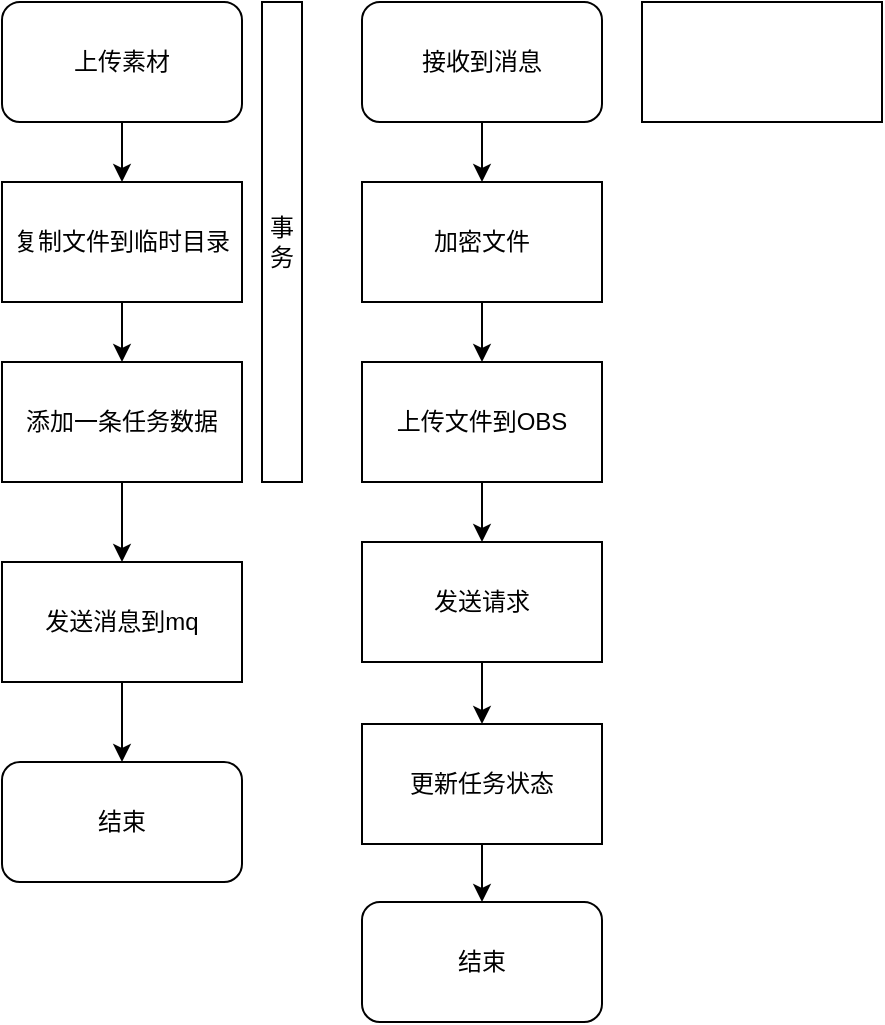 <mxfile version="14.6.13" type="device"><diagram id="FAfaiRusdLFOmIuF6vHo" name="第 1 页"><mxGraphModel dx="1038" dy="607" grid="1" gridSize="10" guides="1" tooltips="1" connect="1" arrows="1" fold="1" page="1" pageScale="1" pageWidth="827" pageHeight="1169" math="0" shadow="0"><root><mxCell id="0"/><mxCell id="1" parent="0"/><mxCell id="3oEHWPjE4D8jv550Xu0G-21" style="edgeStyle=orthogonalEdgeStyle;rounded=0;orthogonalLoop=1;jettySize=auto;html=1;exitX=0.5;exitY=1;exitDx=0;exitDy=0;entryX=0.5;entryY=0;entryDx=0;entryDy=0;" edge="1" parent="1" source="3oEHWPjE4D8jv550Xu0G-1" target="3oEHWPjE4D8jv550Xu0G-3"><mxGeometry relative="1" as="geometry"/></mxCell><mxCell id="3oEHWPjE4D8jv550Xu0G-1" value="上传文件到OBS" style="rounded=0;whiteSpace=wrap;html=1;" vertex="1" parent="1"><mxGeometry x="190" y="190" width="120" height="60" as="geometry"/></mxCell><mxCell id="3oEHWPjE4D8jv550Xu0G-14" style="edgeStyle=orthogonalEdgeStyle;rounded=0;orthogonalLoop=1;jettySize=auto;html=1;exitX=0.5;exitY=1;exitDx=0;exitDy=0;entryX=0.5;entryY=0;entryDx=0;entryDy=0;" edge="1" parent="1" source="3oEHWPjE4D8jv550Xu0G-2" target="3oEHWPjE4D8jv550Xu0G-8"><mxGeometry relative="1" as="geometry"/></mxCell><mxCell id="3oEHWPjE4D8jv550Xu0G-2" value="复制文件到临时目录" style="rounded=0;whiteSpace=wrap;html=1;" vertex="1" parent="1"><mxGeometry x="10" y="100" width="120" height="60" as="geometry"/></mxCell><mxCell id="3oEHWPjE4D8jv550Xu0G-22" style="edgeStyle=orthogonalEdgeStyle;rounded=0;orthogonalLoop=1;jettySize=auto;html=1;exitX=0.5;exitY=1;exitDx=0;exitDy=0;entryX=0.5;entryY=0;entryDx=0;entryDy=0;" edge="1" parent="1" source="3oEHWPjE4D8jv550Xu0G-3" target="3oEHWPjE4D8jv550Xu0G-9"><mxGeometry relative="1" as="geometry"/></mxCell><mxCell id="3oEHWPjE4D8jv550Xu0G-3" value="发送请求" style="rounded=0;whiteSpace=wrap;html=1;" vertex="1" parent="1"><mxGeometry x="190" y="280" width="120" height="60" as="geometry"/></mxCell><mxCell id="3oEHWPjE4D8jv550Xu0G-16" style="edgeStyle=orthogonalEdgeStyle;rounded=0;orthogonalLoop=1;jettySize=auto;html=1;exitX=0.5;exitY=1;exitDx=0;exitDy=0;entryX=0.5;entryY=0;entryDx=0;entryDy=0;" edge="1" parent="1" source="3oEHWPjE4D8jv550Xu0G-4" target="3oEHWPjE4D8jv550Xu0G-12"><mxGeometry relative="1" as="geometry"/></mxCell><mxCell id="3oEHWPjE4D8jv550Xu0G-4" value="发送消息到mq" style="rounded=0;whiteSpace=wrap;html=1;" vertex="1" parent="1"><mxGeometry x="10" y="290" width="120" height="60" as="geometry"/></mxCell><mxCell id="3oEHWPjE4D8jv550Xu0G-13" style="edgeStyle=orthogonalEdgeStyle;rounded=0;orthogonalLoop=1;jettySize=auto;html=1;exitX=0.5;exitY=1;exitDx=0;exitDy=0;entryX=0.5;entryY=0;entryDx=0;entryDy=0;" edge="1" parent="1" source="3oEHWPjE4D8jv550Xu0G-5" target="3oEHWPjE4D8jv550Xu0G-2"><mxGeometry relative="1" as="geometry"/></mxCell><mxCell id="3oEHWPjE4D8jv550Xu0G-5" value="上传素材" style="rounded=1;whiteSpace=wrap;html=1;" vertex="1" parent="1"><mxGeometry x="10" y="10" width="120" height="60" as="geometry"/></mxCell><mxCell id="3oEHWPjE4D8jv550Xu0G-20" style="edgeStyle=orthogonalEdgeStyle;rounded=0;orthogonalLoop=1;jettySize=auto;html=1;exitX=0.5;exitY=1;exitDx=0;exitDy=0;entryX=0.5;entryY=0;entryDx=0;entryDy=0;" edge="1" parent="1" source="3oEHWPjE4D8jv550Xu0G-7" target="3oEHWPjE4D8jv550Xu0G-1"><mxGeometry relative="1" as="geometry"/></mxCell><mxCell id="3oEHWPjE4D8jv550Xu0G-7" value="加密文件" style="rounded=0;whiteSpace=wrap;html=1;" vertex="1" parent="1"><mxGeometry x="190" y="100" width="120" height="60" as="geometry"/></mxCell><mxCell id="3oEHWPjE4D8jv550Xu0G-15" style="edgeStyle=orthogonalEdgeStyle;rounded=0;orthogonalLoop=1;jettySize=auto;html=1;exitX=0.5;exitY=1;exitDx=0;exitDy=0;" edge="1" parent="1" source="3oEHWPjE4D8jv550Xu0G-8" target="3oEHWPjE4D8jv550Xu0G-4"><mxGeometry relative="1" as="geometry"/></mxCell><mxCell id="3oEHWPjE4D8jv550Xu0G-8" value="添加一条任务数据" style="rounded=0;whiteSpace=wrap;html=1;" vertex="1" parent="1"><mxGeometry x="10" y="190" width="120" height="60" as="geometry"/></mxCell><mxCell id="3oEHWPjE4D8jv550Xu0G-23" style="edgeStyle=orthogonalEdgeStyle;rounded=0;orthogonalLoop=1;jettySize=auto;html=1;exitX=0.5;exitY=1;exitDx=0;exitDy=0;entryX=0.5;entryY=0;entryDx=0;entryDy=0;" edge="1" parent="1" source="3oEHWPjE4D8jv550Xu0G-9" target="3oEHWPjE4D8jv550Xu0G-11"><mxGeometry relative="1" as="geometry"/></mxCell><mxCell id="3oEHWPjE4D8jv550Xu0G-9" value="更新任务状态" style="rounded=0;whiteSpace=wrap;html=1;" vertex="1" parent="1"><mxGeometry x="190" y="371" width="120" height="60" as="geometry"/></mxCell><mxCell id="3oEHWPjE4D8jv550Xu0G-10" value="" style="rounded=0;whiteSpace=wrap;html=1;" vertex="1" parent="1"><mxGeometry x="330" y="10" width="120" height="60" as="geometry"/></mxCell><mxCell id="3oEHWPjE4D8jv550Xu0G-11" value="结束" style="rounded=1;whiteSpace=wrap;html=1;" vertex="1" parent="1"><mxGeometry x="190" y="460" width="120" height="60" as="geometry"/></mxCell><mxCell id="3oEHWPjE4D8jv550Xu0G-12" value="结束" style="rounded=1;whiteSpace=wrap;html=1;" vertex="1" parent="1"><mxGeometry x="10" y="390" width="120" height="60" as="geometry"/></mxCell><mxCell id="3oEHWPjE4D8jv550Xu0G-17" value="事务" style="rounded=0;whiteSpace=wrap;html=1;" vertex="1" parent="1"><mxGeometry x="140" y="10" width="20" height="240" as="geometry"/></mxCell><mxCell id="3oEHWPjE4D8jv550Xu0G-19" style="edgeStyle=orthogonalEdgeStyle;rounded=0;orthogonalLoop=1;jettySize=auto;html=1;exitX=0.5;exitY=1;exitDx=0;exitDy=0;entryX=0.5;entryY=0;entryDx=0;entryDy=0;" edge="1" parent="1" source="3oEHWPjE4D8jv550Xu0G-18" target="3oEHWPjE4D8jv550Xu0G-7"><mxGeometry relative="1" as="geometry"/></mxCell><mxCell id="3oEHWPjE4D8jv550Xu0G-18" value="接收到消息" style="rounded=1;whiteSpace=wrap;html=1;" vertex="1" parent="1"><mxGeometry x="190" y="10" width="120" height="60" as="geometry"/></mxCell></root></mxGraphModel></diagram></mxfile>